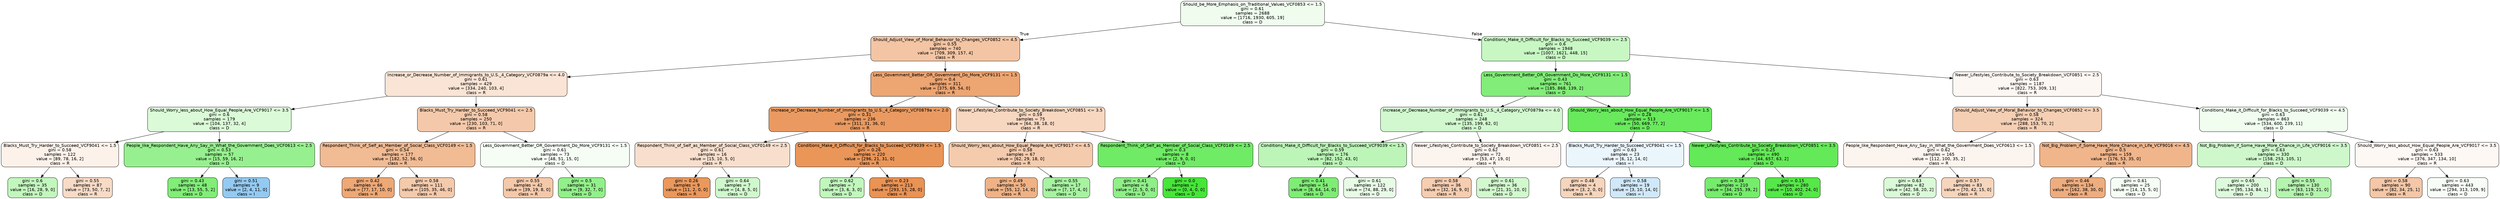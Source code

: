 digraph Tree {
node [shape=box, style="filled, rounded", color="black", fontname=helvetica] ;
edge [fontname=helvetica] ;
0 [label="Should_be_More_Emphasis_on_Traditional_Values_VCF0853 <= 1.5\ngini = 0.61\nsamples = 2688\nvalue = [1716, 1930, 605, 19]\nclass = D", fillcolor="#47e53915"] ;
1 [label="Should_Adjust_View_of_Moral_Behavior_to_Changes_VCF0852 <= 4.5\ngini = 0.55\nsamples = 740\nvalue = [709, 309, 157, 4]\nclass = R", fillcolor="#e5813975"] ;
0 -> 1 [labeldistance=2.5, labelangle=45, headlabel="True"] ;
2 [label="Increase_or_Decrease_Number_of_Immigrants_to_U.S._4_Category_VCF0879a <= 4.0\ngini = 0.61\nsamples = 429\nvalue = [334, 240, 103, 4]\nclass = R", fillcolor="#e5813936"] ;
1 -> 2 ;
3 [label="Should_Worry_less_about_How_Equal_People_Are_VCF9017 <= 3.5\ngini = 0.6\nsamples = 179\nvalue = [104, 137, 32, 4]\nclass = D", fillcolor="#47e53931"] ;
2 -> 3 ;
4 [label="Blacks_Must_Try_Harder_to_Succeed_VCF9041 <= 1.5\ngini = 0.58\nsamples = 122\nvalue = [89, 78, 16, 2]\nclass = R", fillcolor="#e581391a"] ;
3 -> 4 ;
5 [label="gini = 0.6\nsamples = 35\nvalue = [16, 28, 9, 0]\nclass = D", fillcolor="#47e53953"] ;
4 -> 5 ;
6 [label="gini = 0.55\nsamples = 87\nvalue = [73, 50, 7, 2]\nclass = R", fillcolor="#e5813948"] ;
4 -> 6 ;
7 [label="People_like_Respondent_Have_Any_Say_in_What_the_Government_Does_VCF0613 <= 2.5\ngini = 0.53\nsamples = 57\nvalue = [15, 59, 16, 2]\nclass = D", fillcolor="#47e53990"] ;
3 -> 7 ;
8 [label="gini = 0.43\nsamples = 48\nvalue = [13, 55, 5, 2]\nclass = D", fillcolor="#47e539ad"] ;
7 -> 8 ;
9 [label="gini = 0.51\nsamples = 9\nvalue = [2, 4, 11, 0]\nclass = I", fillcolor="#399de589"] ;
7 -> 9 ;
10 [label="Blacks_Must_Try_Harder_to_Succeed_VCF9041 <= 2.5\ngini = 0.58\nsamples = 250\nvalue = [230, 103, 71, 0]\nclass = R", fillcolor="#e581396c"] ;
2 -> 10 ;
11 [label="Respondent_Think_of_Self_as_Member_of_Social_Class_VCF0149 <= 1.5\ngini = 0.54\nsamples = 177\nvalue = [182, 52, 56, 0]\nclass = R", fillcolor="#e5813989"] ;
10 -> 11 ;
12 [label="gini = 0.42\nsamples = 66\nvalue = [77, 17, 10, 0]\nclass = R", fillcolor="#e58139b0"] ;
11 -> 12 ;
13 [label="gini = 0.58\nsamples = 111\nvalue = [105, 35, 46, 0]\nclass = R", fillcolor="#e581396b"] ;
11 -> 13 ;
14 [label="Less_Government_Better_OR_Government_Do_More_VCF9131 <= 1.5\ngini = 0.61\nsamples = 73\nvalue = [48, 51, 15, 0]\nclass = D", fillcolor="#47e5390c"] ;
10 -> 14 ;
15 [label="gini = 0.55\nsamples = 42\nvalue = [39, 19, 8, 0]\nclass = R", fillcolor="#e581396d"] ;
14 -> 15 ;
16 [label="gini = 0.5\nsamples = 31\nvalue = [9, 32, 7, 0]\nclass = D", fillcolor="#47e53996"] ;
14 -> 16 ;
17 [label="Less_Government_Better_OR_Government_Do_More_VCF9131 <= 1.5\ngini = 0.4\nsamples = 311\nvalue = [375, 69, 54, 0]\nclass = R", fillcolor="#e58139b6"] ;
1 -> 17 ;
18 [label="Increase_or_Decrease_Number_of_Immigrants_to_U.S._4_Category_VCF0879a <= 2.0\ngini = 0.31\nsamples = 236\nvalue = [311, 31, 36, 0]\nclass = R", fillcolor="#e58139cd"] ;
17 -> 18 ;
19 [label="Respondent_Think_of_Self_as_Member_of_Social_Class_VCF0149 <= 2.5\ngini = 0.61\nsamples = 16\nvalue = [15, 10, 5, 0]\nclass = R", fillcolor="#e5813940"] ;
18 -> 19 ;
20 [label="gini = 0.26\nsamples = 9\nvalue = [11, 2, 0, 0]\nclass = R", fillcolor="#e58139d1"] ;
19 -> 20 ;
21 [label="gini = 0.64\nsamples = 7\nvalue = [4, 8, 5, 0]\nclass = D", fillcolor="#47e53940"] ;
19 -> 21 ;
22 [label="Conditions_Make_it_Difficult_for_Blacks_to_Succeed_VCF9039 <= 1.5\ngini = 0.26\nsamples = 220\nvalue = [296, 21, 31, 0]\nclass = R", fillcolor="#e58139d5"] ;
18 -> 22 ;
23 [label="gini = 0.62\nsamples = 7\nvalue = [3, 6, 3, 0]\nclass = D", fillcolor="#47e53955"] ;
22 -> 23 ;
24 [label="gini = 0.23\nsamples = 213\nvalue = [293, 15, 28, 0]\nclass = R", fillcolor="#e58139db"] ;
22 -> 24 ;
25 [label="Newer_Lifestyles_Contribute_to_Society_Breakdown_VCF0851 <= 3.5\ngini = 0.59\nsamples = 75\nvalue = [64, 38, 18, 0]\nclass = R", fillcolor="#e5813951"] ;
17 -> 25 ;
26 [label="Should_Worry_less_about_How_Equal_People_Are_VCF9017 <= 4.5\ngini = 0.58\nsamples = 67\nvalue = [62, 29, 18, 0]\nclass = R", fillcolor="#e5813969"] ;
25 -> 26 ;
27 [label="gini = 0.49\nsamples = 50\nvalue = [55, 12, 14, 0]\nclass = R", fillcolor="#e581399c"] ;
26 -> 27 ;
28 [label="gini = 0.55\nsamples = 17\nvalue = [7, 17, 4, 0]\nclass = D", fillcolor="#47e53979"] ;
26 -> 28 ;
29 [label="Respondent_Think_of_Self_as_Member_of_Social_Class_VCF0149 <= 2.5\ngini = 0.3\nsamples = 8\nvalue = [2, 9, 0, 0]\nclass = D", fillcolor="#47e539c6"] ;
25 -> 29 ;
30 [label="gini = 0.41\nsamples = 6\nvalue = [2, 5, 0, 0]\nclass = D", fillcolor="#47e53999"] ;
29 -> 30 ;
31 [label="gini = 0.0\nsamples = 2\nvalue = [0, 4, 0, 0]\nclass = D", fillcolor="#47e539ff"] ;
29 -> 31 ;
32 [label="Conditions_Make_it_Difficult_for_Blacks_to_Succeed_VCF9039 <= 2.5\ngini = 0.6\nsamples = 1948\nvalue = [1007, 1621, 448, 15]\nclass = D", fillcolor="#47e5394b"] ;
0 -> 32 [labeldistance=2.5, labelangle=-45, headlabel="False"] ;
33 [label="Less_Government_Better_OR_Government_Do_More_VCF9131 <= 1.5\ngini = 0.43\nsamples = 761\nvalue = [185, 868, 139, 2]\nclass = D", fillcolor="#47e539ad"] ;
32 -> 33 ;
34 [label="Increase_or_Decrease_Number_of_Immigrants_to_U.S._4_Category_VCF0879a <= 4.0\ngini = 0.61\nsamples = 248\nvalue = [135, 199, 62, 0]\nclass = D", fillcolor="#47e5393f"] ;
33 -> 34 ;
35 [label="Conditions_Make_it_Difficult_for_Blacks_to_Succeed_VCF9039 <= 1.5\ngini = 0.59\nsamples = 176\nvalue = [82, 152, 43, 0]\nclass = D", fillcolor="#47e5395c"] ;
34 -> 35 ;
36 [label="gini = 0.41\nsamples = 54\nvalue = [8, 64, 14, 0]\nclass = D", fillcolor="#47e539b1"] ;
35 -> 36 ;
37 [label="gini = 0.61\nsamples = 122\nvalue = [74, 88, 29, 0]\nclass = D", fillcolor="#47e5391f"] ;
35 -> 37 ;
38 [label="Newer_Lifestyles_Contribute_to_Society_Breakdown_VCF0851 <= 2.5\ngini = 0.62\nsamples = 72\nvalue = [53, 47, 19, 0]\nclass = R", fillcolor="#e5813915"] ;
34 -> 38 ;
39 [label="gini = 0.58\nsamples = 36\nvalue = [32, 16, 9, 0]\nclass = R", fillcolor="#e5813964"] ;
38 -> 39 ;
40 [label="gini = 0.61\nsamples = 36\nvalue = [21, 31, 10, 0]\nclass = D", fillcolor="#47e5393e"] ;
38 -> 40 ;
41 [label="Should_Worry_less_about_How_Equal_People_Are_VCF9017 <= 1.5\ngini = 0.28\nsamples = 513\nvalue = [50, 669, 77, 2]\nclass = D", fillcolor="#47e539d1"] ;
33 -> 41 ;
42 [label="Blacks_Must_Try_Harder_to_Succeed_VCF9041 <= 1.5\ngini = 0.63\nsamples = 23\nvalue = [6, 12, 14, 0]\nclass = I", fillcolor="#399de51a"] ;
41 -> 42 ;
43 [label="gini = 0.48\nsamples = 4\nvalue = [3, 2, 0, 0]\nclass = R", fillcolor="#e5813955"] ;
42 -> 43 ;
44 [label="gini = 0.58\nsamples = 19\nvalue = [3, 10, 14, 0]\nclass = I", fillcolor="#399de53c"] ;
42 -> 44 ;
45 [label="Newer_Lifestyles_Contribute_to_Society_Breakdown_VCF0851 <= 3.5\ngini = 0.25\nsamples = 490\nvalue = [44, 657, 63, 2]\nclass = D", fillcolor="#47e539d7"] ;
41 -> 45 ;
46 [label="gini = 0.38\nsamples = 210\nvalue = [34, 255, 39, 2]\nclass = D", fillcolor="#47e539bd"] ;
45 -> 46 ;
47 [label="gini = 0.15\nsamples = 280\nvalue = [10, 402, 24, 0]\nclass = D", fillcolor="#47e539ea"] ;
45 -> 47 ;
48 [label="Newer_Lifestyles_Contribute_to_Society_Breakdown_VCF0851 <= 2.5\ngini = 0.63\nsamples = 1187\nvalue = [822, 753, 309, 13]\nclass = R", fillcolor="#e581390f"] ;
32 -> 48 ;
49 [label="Should_Adjust_View_of_Moral_Behavior_to_Changes_VCF0852 <= 3.5\ngini = 0.58\nsamples = 324\nvalue = [288, 153, 70, 2]\nclass = R", fillcolor="#e5813960"] ;
48 -> 49 ;
50 [label="People_like_Respondent_Have_Any_Say_in_What_the_Government_Does_VCF0613 <= 1.5\ngini = 0.62\nsamples = 165\nvalue = [112, 100, 35, 2]\nclass = R", fillcolor="#e5813915"] ;
49 -> 50 ;
51 [label="gini = 0.63\nsamples = 82\nvalue = [42, 58, 20, 2]\nclass = D", fillcolor="#47e53933"] ;
50 -> 51 ;
52 [label="gini = 0.57\nsamples = 83\nvalue = [70, 42, 15, 0]\nclass = R", fillcolor="#e5813954"] ;
50 -> 52 ;
53 [label="Not_Big_Problem_if_Some_Have_More_Chance_in_Life_VCF9016 <= 4.5\ngini = 0.5\nsamples = 159\nvalue = [176, 53, 35, 0]\nclass = R", fillcolor="#e5813995"] ;
49 -> 53 ;
54 [label="gini = 0.46\nsamples = 134\nvalue = [162, 38, 30, 0]\nclass = R", fillcolor="#e58139a5"] ;
53 -> 54 ;
55 [label="gini = 0.61\nsamples = 25\nvalue = [14, 15, 5, 0]\nclass = D", fillcolor="#47e5390d"] ;
53 -> 55 ;
56 [label="Conditions_Make_it_Difficult_for_Blacks_to_Succeed_VCF9039 <= 4.5\ngini = 0.63\nsamples = 863\nvalue = [534, 600, 239, 11]\nclass = D", fillcolor="#47e53914"] ;
48 -> 56 ;
57 [label="Not_Big_Problem_if_Some_Have_More_Chance_in_Life_VCF9016 <= 3.5\ngini = 0.63\nsamples = 330\nvalue = [158, 253, 105, 1]\nclass = D", fillcolor="#47e53943"] ;
56 -> 57 ;
58 [label="gini = 0.65\nsamples = 200\nvalue = [95, 134, 84, 1]\nclass = D", fillcolor="#47e5392d"] ;
57 -> 58 ;
59 [label="gini = 0.55\nsamples = 130\nvalue = [63, 119, 21, 0]\nclass = D", fillcolor="#47e53966"] ;
57 -> 59 ;
60 [label="Should_Worry_less_about_How_Equal_People_Are_VCF9017 <= 3.5\ngini = 0.63\nsamples = 533\nvalue = [376, 347, 134, 10]\nclass = R", fillcolor="#e581390e"] ;
56 -> 60 ;
61 [label="gini = 0.58\nsamples = 90\nvalue = [82, 34, 25, 1]\nclass = R", fillcolor="#e5813971"] ;
60 -> 61 ;
62 [label="gini = 0.63\nsamples = 443\nvalue = [294, 313, 109, 9]\nclass = D", fillcolor="#47e5390b"] ;
60 -> 62 ;
}